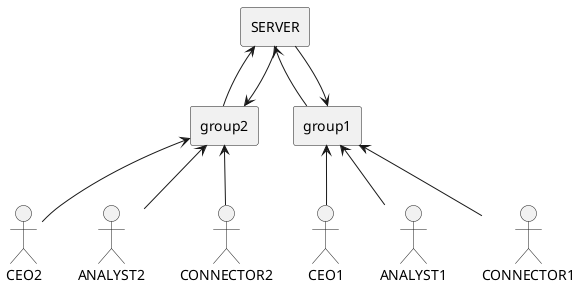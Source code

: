 @startuml
actor CEO1
actor ANALYST1
actor CONNECTOR1
rectangle group1
CEO1 -up-> group1
ANALYST1 -up-> group1
CONNECTOR1 -up-> group1
actor CEO2
actor ANALYST2
actor CONNECTOR2
rectangle group2
CEO2 -up-> group2
ANALYST2 -up-> group2
CONNECTOR2 -up-> group2
rectangle SERVER
group1 -up-> SERVER
group2 -up-> SERVER
SERVER -down-> group1
SERVER -down-> group2

@enduml